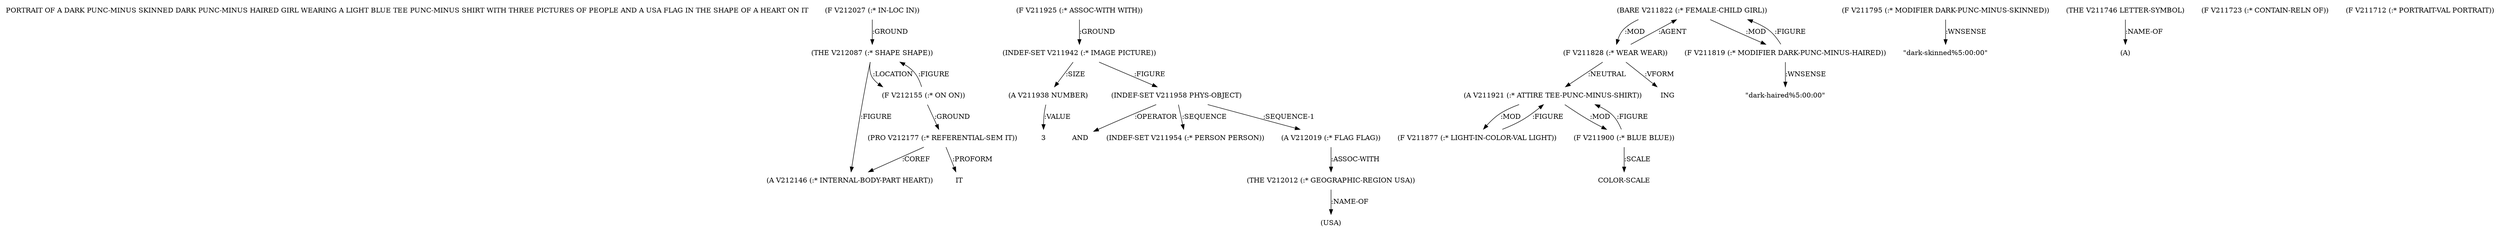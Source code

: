 digraph Terms {
  node [shape=none]
  "PORTRAIT OF A DARK PUNC-MINUS SKINNED DARK PUNC-MINUS HAIRED GIRL WEARING A LIGHT BLUE TEE PUNC-MINUS SHIRT WITH THREE PICTURES OF PEOPLE AND A USA FLAG IN THE SHAPE OF A HEART ON IT"
  "V212027" [label="(F V212027 (:* IN-LOC IN))"]
  "V212027" -> "V212087" [label=":GROUND"]
  "V212087" [label="(THE V212087 (:* SHAPE SHAPE))"]
  "V212087" -> "V212146" [label=":FIGURE"]
  "V212087" -> "V212155" [label=":LOCATION"]
  "V212146" [label="(A V212146 (:* INTERNAL-BODY-PART HEART))"]
  "V212155" [label="(F V212155 (:* ON ON))"]
  "V212155" -> "V212177" [label=":GROUND"]
  "V212155" -> "V212087" [label=":FIGURE"]
  "V212177" [label="(PRO V212177 (:* REFERENTIAL-SEM IT))"]
  "V212177" -> "NT221099" [label=":PROFORM"]
  "NT221099" [label="IT"]
  "V212177" -> "V212146" [label=":COREF"]
  "V211925" [label="(F V211925 (:* ASSOC-WITH WITH))"]
  "V211925" -> "V211942" [label=":GROUND"]
  "V211942" [label="(INDEF-SET V211942 (:* IMAGE PICTURE))"]
  "V211942" -> "V211938" [label=":SIZE"]
  "V211942" -> "V211958" [label=":FIGURE"]
  "V211938" [label="(A V211938 NUMBER)"]
  "V211938" -> "NT221100" [label=":VALUE"]
  "NT221100" [label="3"]
  "V211958" [label="(INDEF-SET V211958 PHYS-OBJECT)"]
  "V211958" -> "NT221101" [label=":OPERATOR"]
  "NT221101" [label="AND"]
  "V211958" -> "V211954" [label=":SEQUENCE"]
  "V211958" -> "V212019" [label=":SEQUENCE-1"]
  "V211954" [label="(INDEF-SET V211954 (:* PERSON PERSON))"]
  "V212019" [label="(A V212019 (:* FLAG FLAG))"]
  "V212019" -> "V212012" [label=":ASSOC-WITH"]
  "V212012" [label="(THE V212012 (:* GEOGRAPHIC-REGION USA))"]
  "V212012" -> "NT221102" [label=":NAME-OF"]
  "NT221102" [label="(USA)"]
  "V211822" [label="(BARE V211822 (:* FEMALE-CHILD GIRL))"]
  "V211822" -> "V211828" [label=":MOD"]
  "V211822" -> "V211819" [label=":MOD"]
  "V211819" [label="(F V211819 (:* MODIFIER DARK-PUNC-MINUS-HAIRED))"]
  "V211819" -> "V211822" [label=":FIGURE"]
  "V211819" -> "NT221103" [label=":WNSENSE"]
  "NT221103" [label="\"dark-haired%5:00:00\""]
  "V211828" [label="(F V211828 (:* WEAR WEAR))"]
  "V211828" -> "V211822" [label=":AGENT"]
  "V211828" -> "V211921" [label=":NEUTRAL"]
  "V211828" -> "NT221104" [label=":VFORM"]
  "NT221104" [label="ING"]
  "V211921" [label="(A V211921 (:* ATTIRE TEE-PUNC-MINUS-SHIRT))"]
  "V211921" -> "V211877" [label=":MOD"]
  "V211921" -> "V211900" [label=":MOD"]
  "V211877" [label="(F V211877 (:* LIGHT-IN-COLOR-VAL LIGHT))"]
  "V211877" -> "V211921" [label=":FIGURE"]
  "V211900" [label="(F V211900 (:* BLUE BLUE))"]
  "V211900" -> "V211921" [label=":FIGURE"]
  "V211900" -> "NT221105" [label=":SCALE"]
  "NT221105" [label="COLOR-SCALE"]
  "V211795" [label="(F V211795 (:* MODIFIER DARK-PUNC-MINUS-SKINNED))"]
  "V211795" -> "NT221106" [label=":WNSENSE"]
  "NT221106" [label="\"dark-skinned%5:00:00\""]
  "V211746" [label="(THE V211746 LETTER-SYMBOL)"]
  "V211746" -> "NT221107" [label=":NAME-OF"]
  "NT221107" [label="(A)"]
  "V211723" [label="(F V211723 (:* CONTAIN-RELN OF))"]
  "V211712" [label="(F V211712 (:* PORTRAIT-VAL PORTRAIT))"]
}

